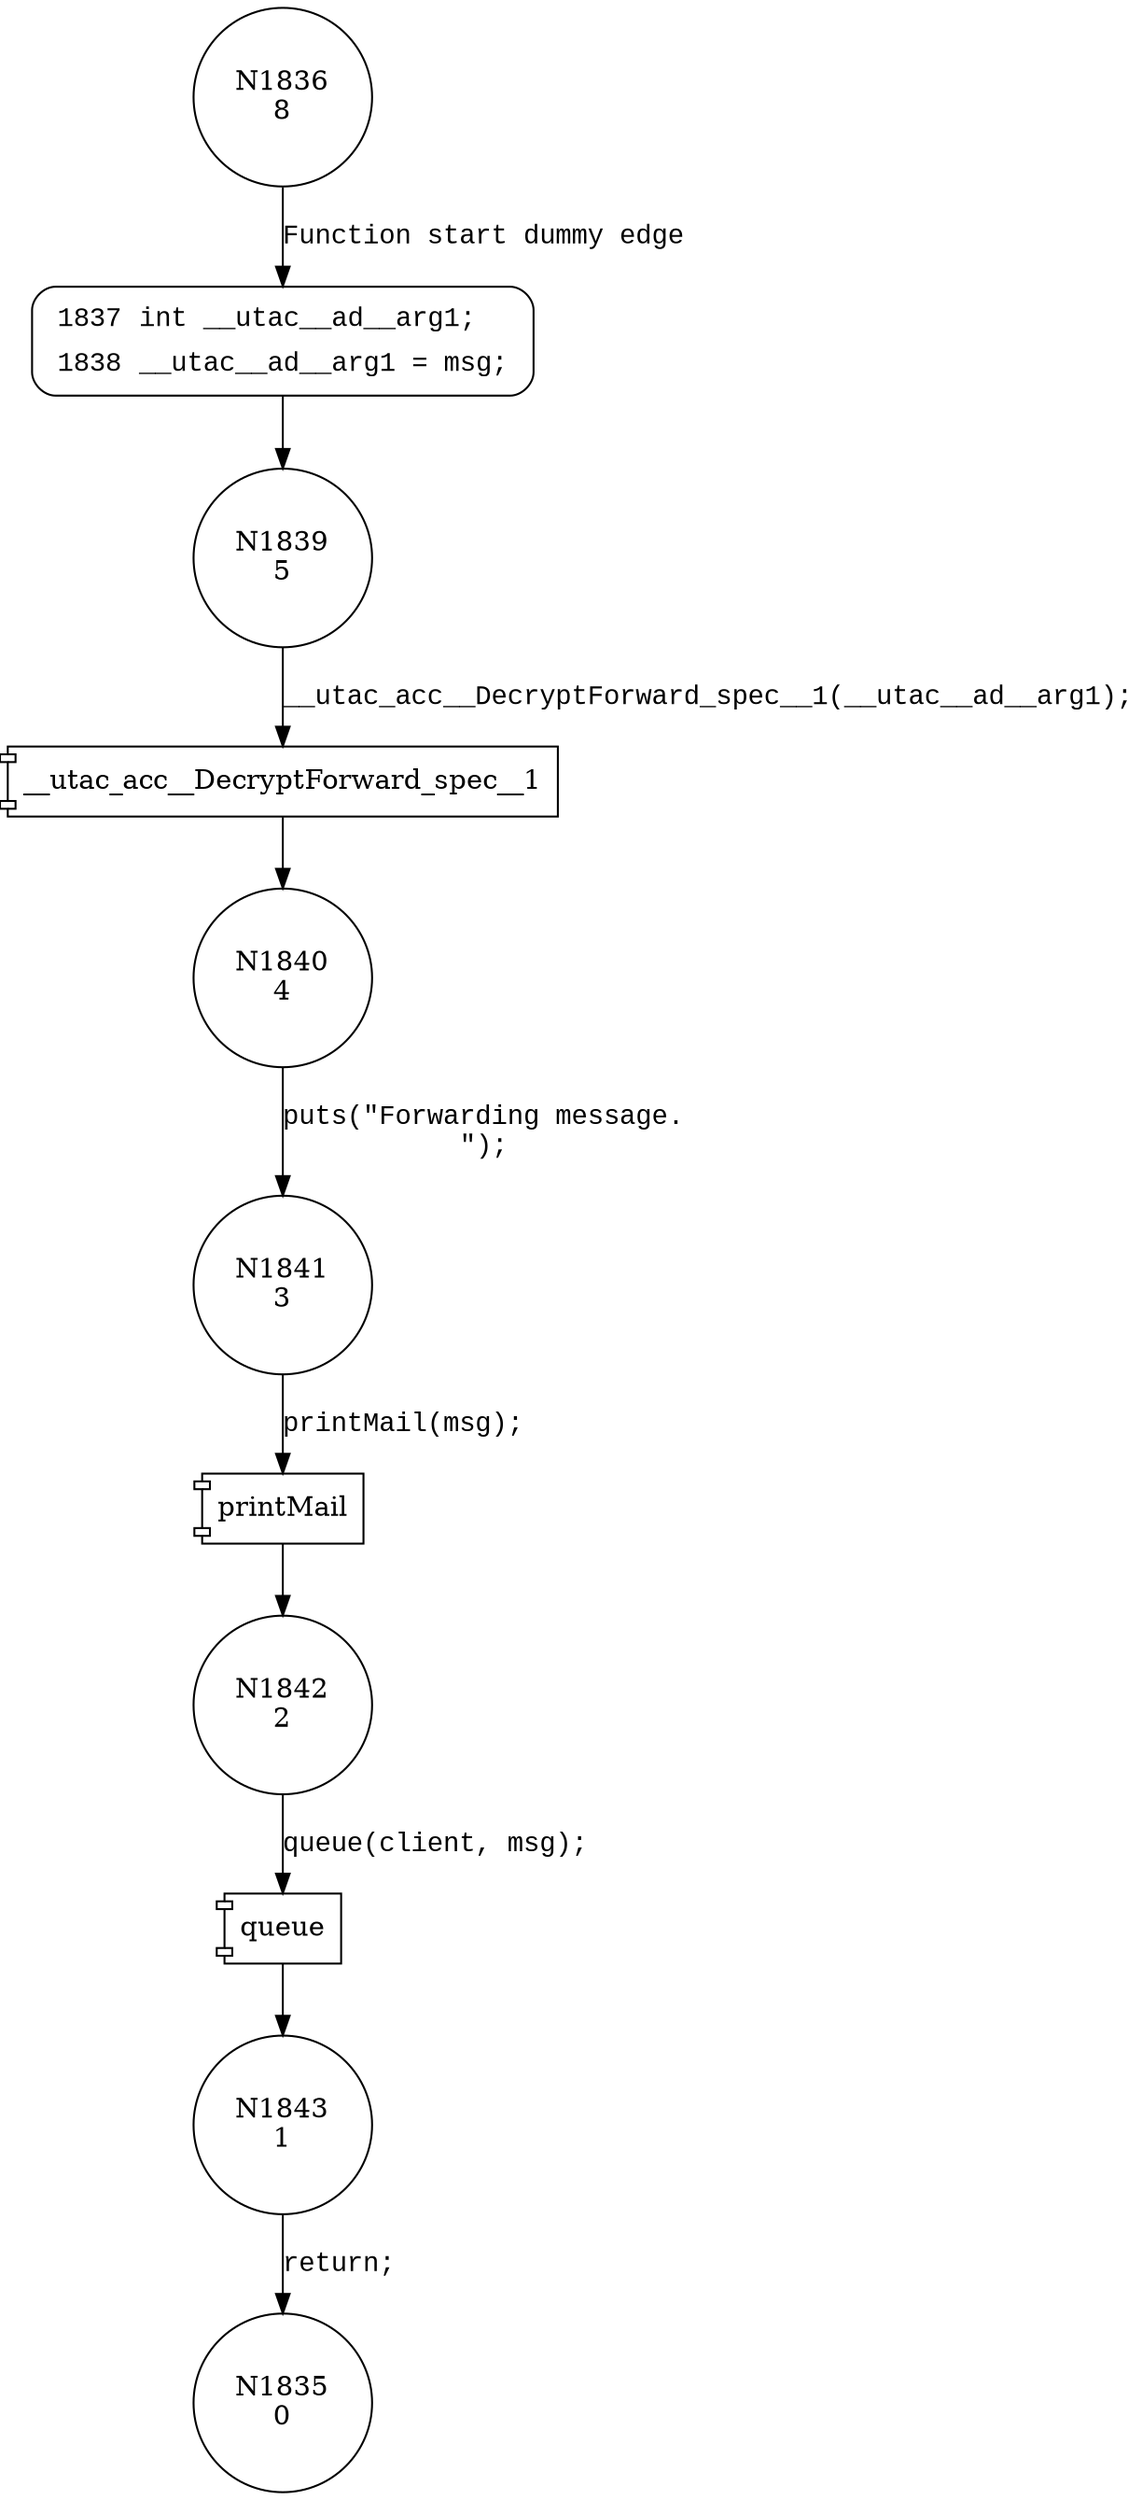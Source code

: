 digraph forward {
1836 [shape="circle" label="N1836\n8"]
1837 [shape="circle" label="N1837\n7"]
1839 [shape="circle" label="N1839\n5"]
1840 [shape="circle" label="N1840\n4"]
1841 [shape="circle" label="N1841\n3"]
1842 [shape="circle" label="N1842\n2"]
1843 [shape="circle" label="N1843\n1"]
1835 [shape="circle" label="N1835\n0"]
1837 [style="filled,bold" penwidth="1" fillcolor="white" fontname="Courier New" shape="Mrecord" label=<<table border="0" cellborder="0" cellpadding="3" bgcolor="white"><tr><td align="right">1837</td><td align="left">int __utac__ad__arg1;</td></tr><tr><td align="right">1838</td><td align="left">__utac__ad__arg1 = msg;</td></tr></table>>]
1837 -> 1839[label=""]
1836 -> 1837 [label="Function start dummy edge" fontname="Courier New"]
100041 [shape="component" label="__utac_acc__DecryptForward_spec__1"]
1839 -> 100041 [label="__utac_acc__DecryptForward_spec__1(__utac__ad__arg1);" fontname="Courier New"]
100041 -> 1840 [label="" fontname="Courier New"]
100042 [shape="component" label="printMail"]
1841 -> 100042 [label="printMail(msg);" fontname="Courier New"]
100042 -> 1842 [label="" fontname="Courier New"]
100043 [shape="component" label="queue"]
1842 -> 100043 [label="queue(client, msg);" fontname="Courier New"]
100043 -> 1843 [label="" fontname="Courier New"]
1840 -> 1841 [label="puts(\"Forwarding message.\n\");" fontname="Courier New"]
1843 -> 1835 [label="return;" fontname="Courier New"]
}